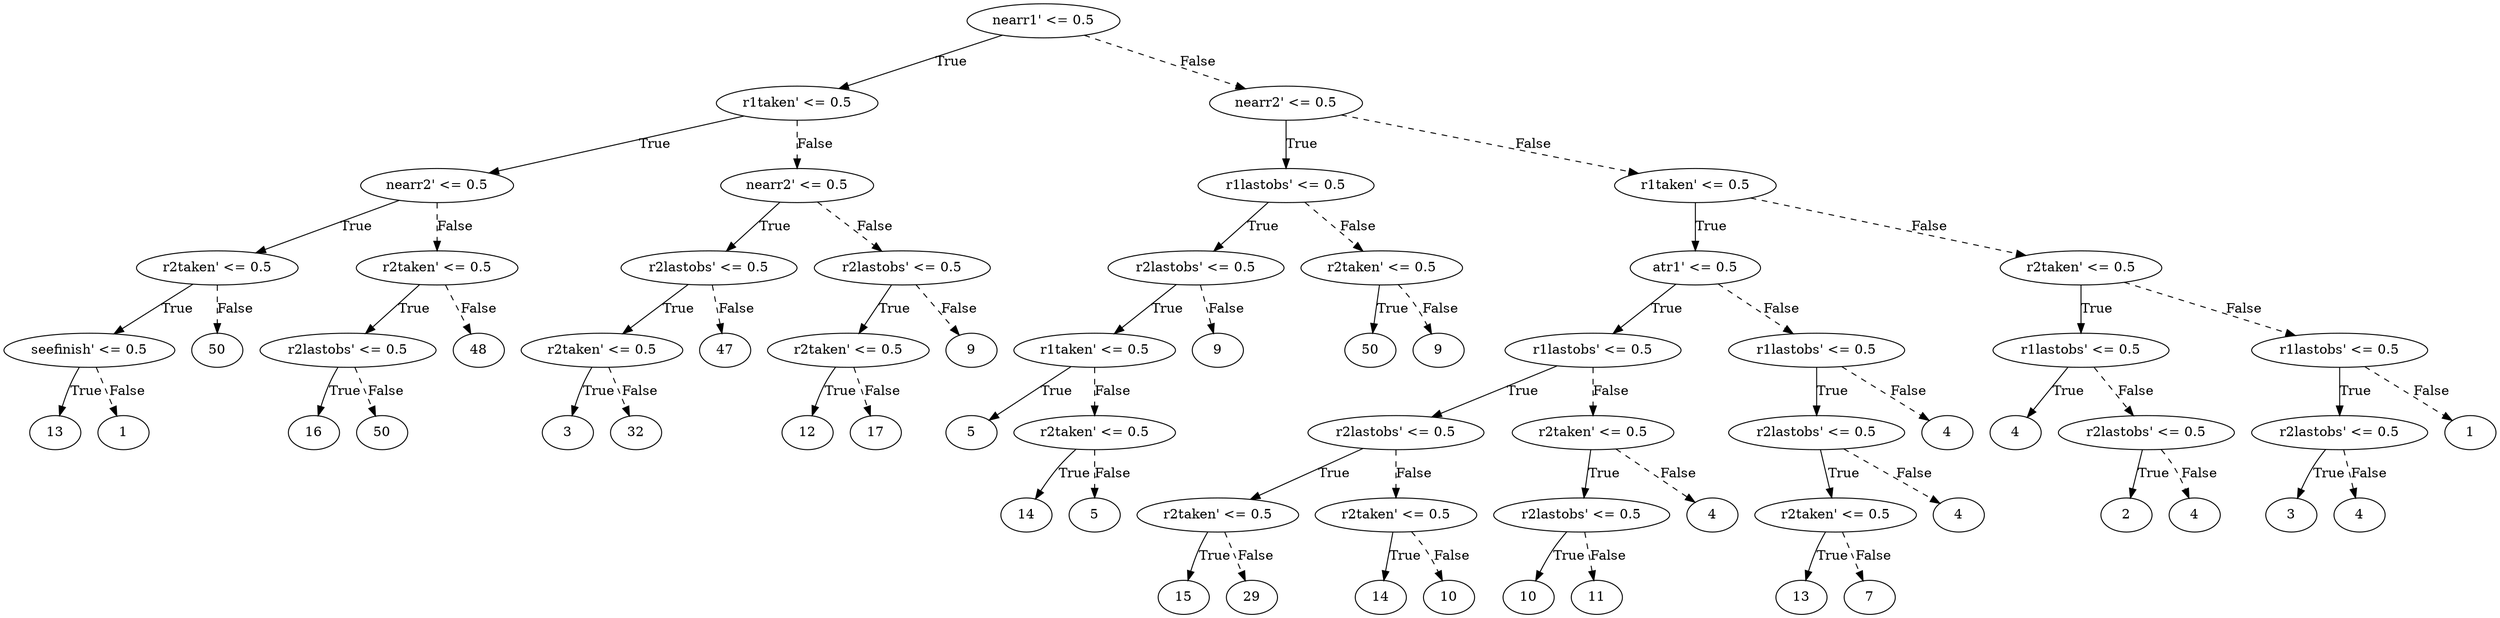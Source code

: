 digraph {
0 [label="nearr1' <= 0.5"];
1 [label="r1taken' <= 0.5"];
2 [label="nearr2' <= 0.5"];
3 [label="r2taken' <= 0.5"];
4 [label="seefinish' <= 0.5"];
5 [label="13"];
4 -> 5 [label="True"];
6 [label="1"];
4 -> 6 [style="dashed", label="False"];
3 -> 4 [label="True"];
7 [label="50"];
3 -> 7 [style="dashed", label="False"];
2 -> 3 [label="True"];
8 [label="r2taken' <= 0.5"];
9 [label="r2lastobs' <= 0.5"];
10 [label="16"];
9 -> 10 [label="True"];
11 [label="50"];
9 -> 11 [style="dashed", label="False"];
8 -> 9 [label="True"];
12 [label="48"];
8 -> 12 [style="dashed", label="False"];
2 -> 8 [style="dashed", label="False"];
1 -> 2 [label="True"];
13 [label="nearr2' <= 0.5"];
14 [label="r2lastobs' <= 0.5"];
15 [label="r2taken' <= 0.5"];
16 [label="3"];
15 -> 16 [label="True"];
17 [label="32"];
15 -> 17 [style="dashed", label="False"];
14 -> 15 [label="True"];
18 [label="47"];
14 -> 18 [style="dashed", label="False"];
13 -> 14 [label="True"];
19 [label="r2lastobs' <= 0.5"];
20 [label="r2taken' <= 0.5"];
21 [label="12"];
20 -> 21 [label="True"];
22 [label="17"];
20 -> 22 [style="dashed", label="False"];
19 -> 20 [label="True"];
23 [label="9"];
19 -> 23 [style="dashed", label="False"];
13 -> 19 [style="dashed", label="False"];
1 -> 13 [style="dashed", label="False"];
0 -> 1 [label="True"];
24 [label="nearr2' <= 0.5"];
25 [label="r1lastobs' <= 0.5"];
26 [label="r2lastobs' <= 0.5"];
27 [label="r1taken' <= 0.5"];
28 [label="5"];
27 -> 28 [label="True"];
29 [label="r2taken' <= 0.5"];
30 [label="14"];
29 -> 30 [label="True"];
31 [label="5"];
29 -> 31 [style="dashed", label="False"];
27 -> 29 [style="dashed", label="False"];
26 -> 27 [label="True"];
32 [label="9"];
26 -> 32 [style="dashed", label="False"];
25 -> 26 [label="True"];
33 [label="r2taken' <= 0.5"];
34 [label="50"];
33 -> 34 [label="True"];
35 [label="9"];
33 -> 35 [style="dashed", label="False"];
25 -> 33 [style="dashed", label="False"];
24 -> 25 [label="True"];
36 [label="r1taken' <= 0.5"];
37 [label="atr1' <= 0.5"];
38 [label="r1lastobs' <= 0.5"];
39 [label="r2lastobs' <= 0.5"];
40 [label="r2taken' <= 0.5"];
41 [label="15"];
40 -> 41 [label="True"];
42 [label="29"];
40 -> 42 [style="dashed", label="False"];
39 -> 40 [label="True"];
43 [label="r2taken' <= 0.5"];
44 [label="14"];
43 -> 44 [label="True"];
45 [label="10"];
43 -> 45 [style="dashed", label="False"];
39 -> 43 [style="dashed", label="False"];
38 -> 39 [label="True"];
46 [label="r2taken' <= 0.5"];
47 [label="r2lastobs' <= 0.5"];
48 [label="10"];
47 -> 48 [label="True"];
49 [label="11"];
47 -> 49 [style="dashed", label="False"];
46 -> 47 [label="True"];
50 [label="4"];
46 -> 50 [style="dashed", label="False"];
38 -> 46 [style="dashed", label="False"];
37 -> 38 [label="True"];
51 [label="r1lastobs' <= 0.5"];
52 [label="r2lastobs' <= 0.5"];
53 [label="r2taken' <= 0.5"];
54 [label="13"];
53 -> 54 [label="True"];
55 [label="7"];
53 -> 55 [style="dashed", label="False"];
52 -> 53 [label="True"];
56 [label="4"];
52 -> 56 [style="dashed", label="False"];
51 -> 52 [label="True"];
57 [label="4"];
51 -> 57 [style="dashed", label="False"];
37 -> 51 [style="dashed", label="False"];
36 -> 37 [label="True"];
58 [label="r2taken' <= 0.5"];
59 [label="r1lastobs' <= 0.5"];
60 [label="4"];
59 -> 60 [label="True"];
61 [label="r2lastobs' <= 0.5"];
62 [label="2"];
61 -> 62 [label="True"];
63 [label="4"];
61 -> 63 [style="dashed", label="False"];
59 -> 61 [style="dashed", label="False"];
58 -> 59 [label="True"];
64 [label="r1lastobs' <= 0.5"];
65 [label="r2lastobs' <= 0.5"];
66 [label="3"];
65 -> 66 [label="True"];
67 [label="4"];
65 -> 67 [style="dashed", label="False"];
64 -> 65 [label="True"];
68 [label="1"];
64 -> 68 [style="dashed", label="False"];
58 -> 64 [style="dashed", label="False"];
36 -> 58 [style="dashed", label="False"];
24 -> 36 [style="dashed", label="False"];
0 -> 24 [style="dashed", label="False"];

}